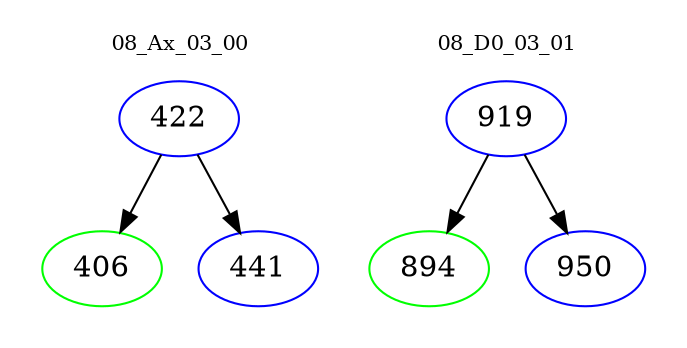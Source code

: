 digraph{
subgraph cluster_0 {
color = white
label = "08_Ax_03_00";
fontsize=10;
T0_422 [label="422", color="blue"]
T0_422 -> T0_406 [color="black"]
T0_406 [label="406", color="green"]
T0_422 -> T0_441 [color="black"]
T0_441 [label="441", color="blue"]
}
subgraph cluster_1 {
color = white
label = "08_D0_03_01";
fontsize=10;
T1_919 [label="919", color="blue"]
T1_919 -> T1_894 [color="black"]
T1_894 [label="894", color="green"]
T1_919 -> T1_950 [color="black"]
T1_950 [label="950", color="blue"]
}
}
